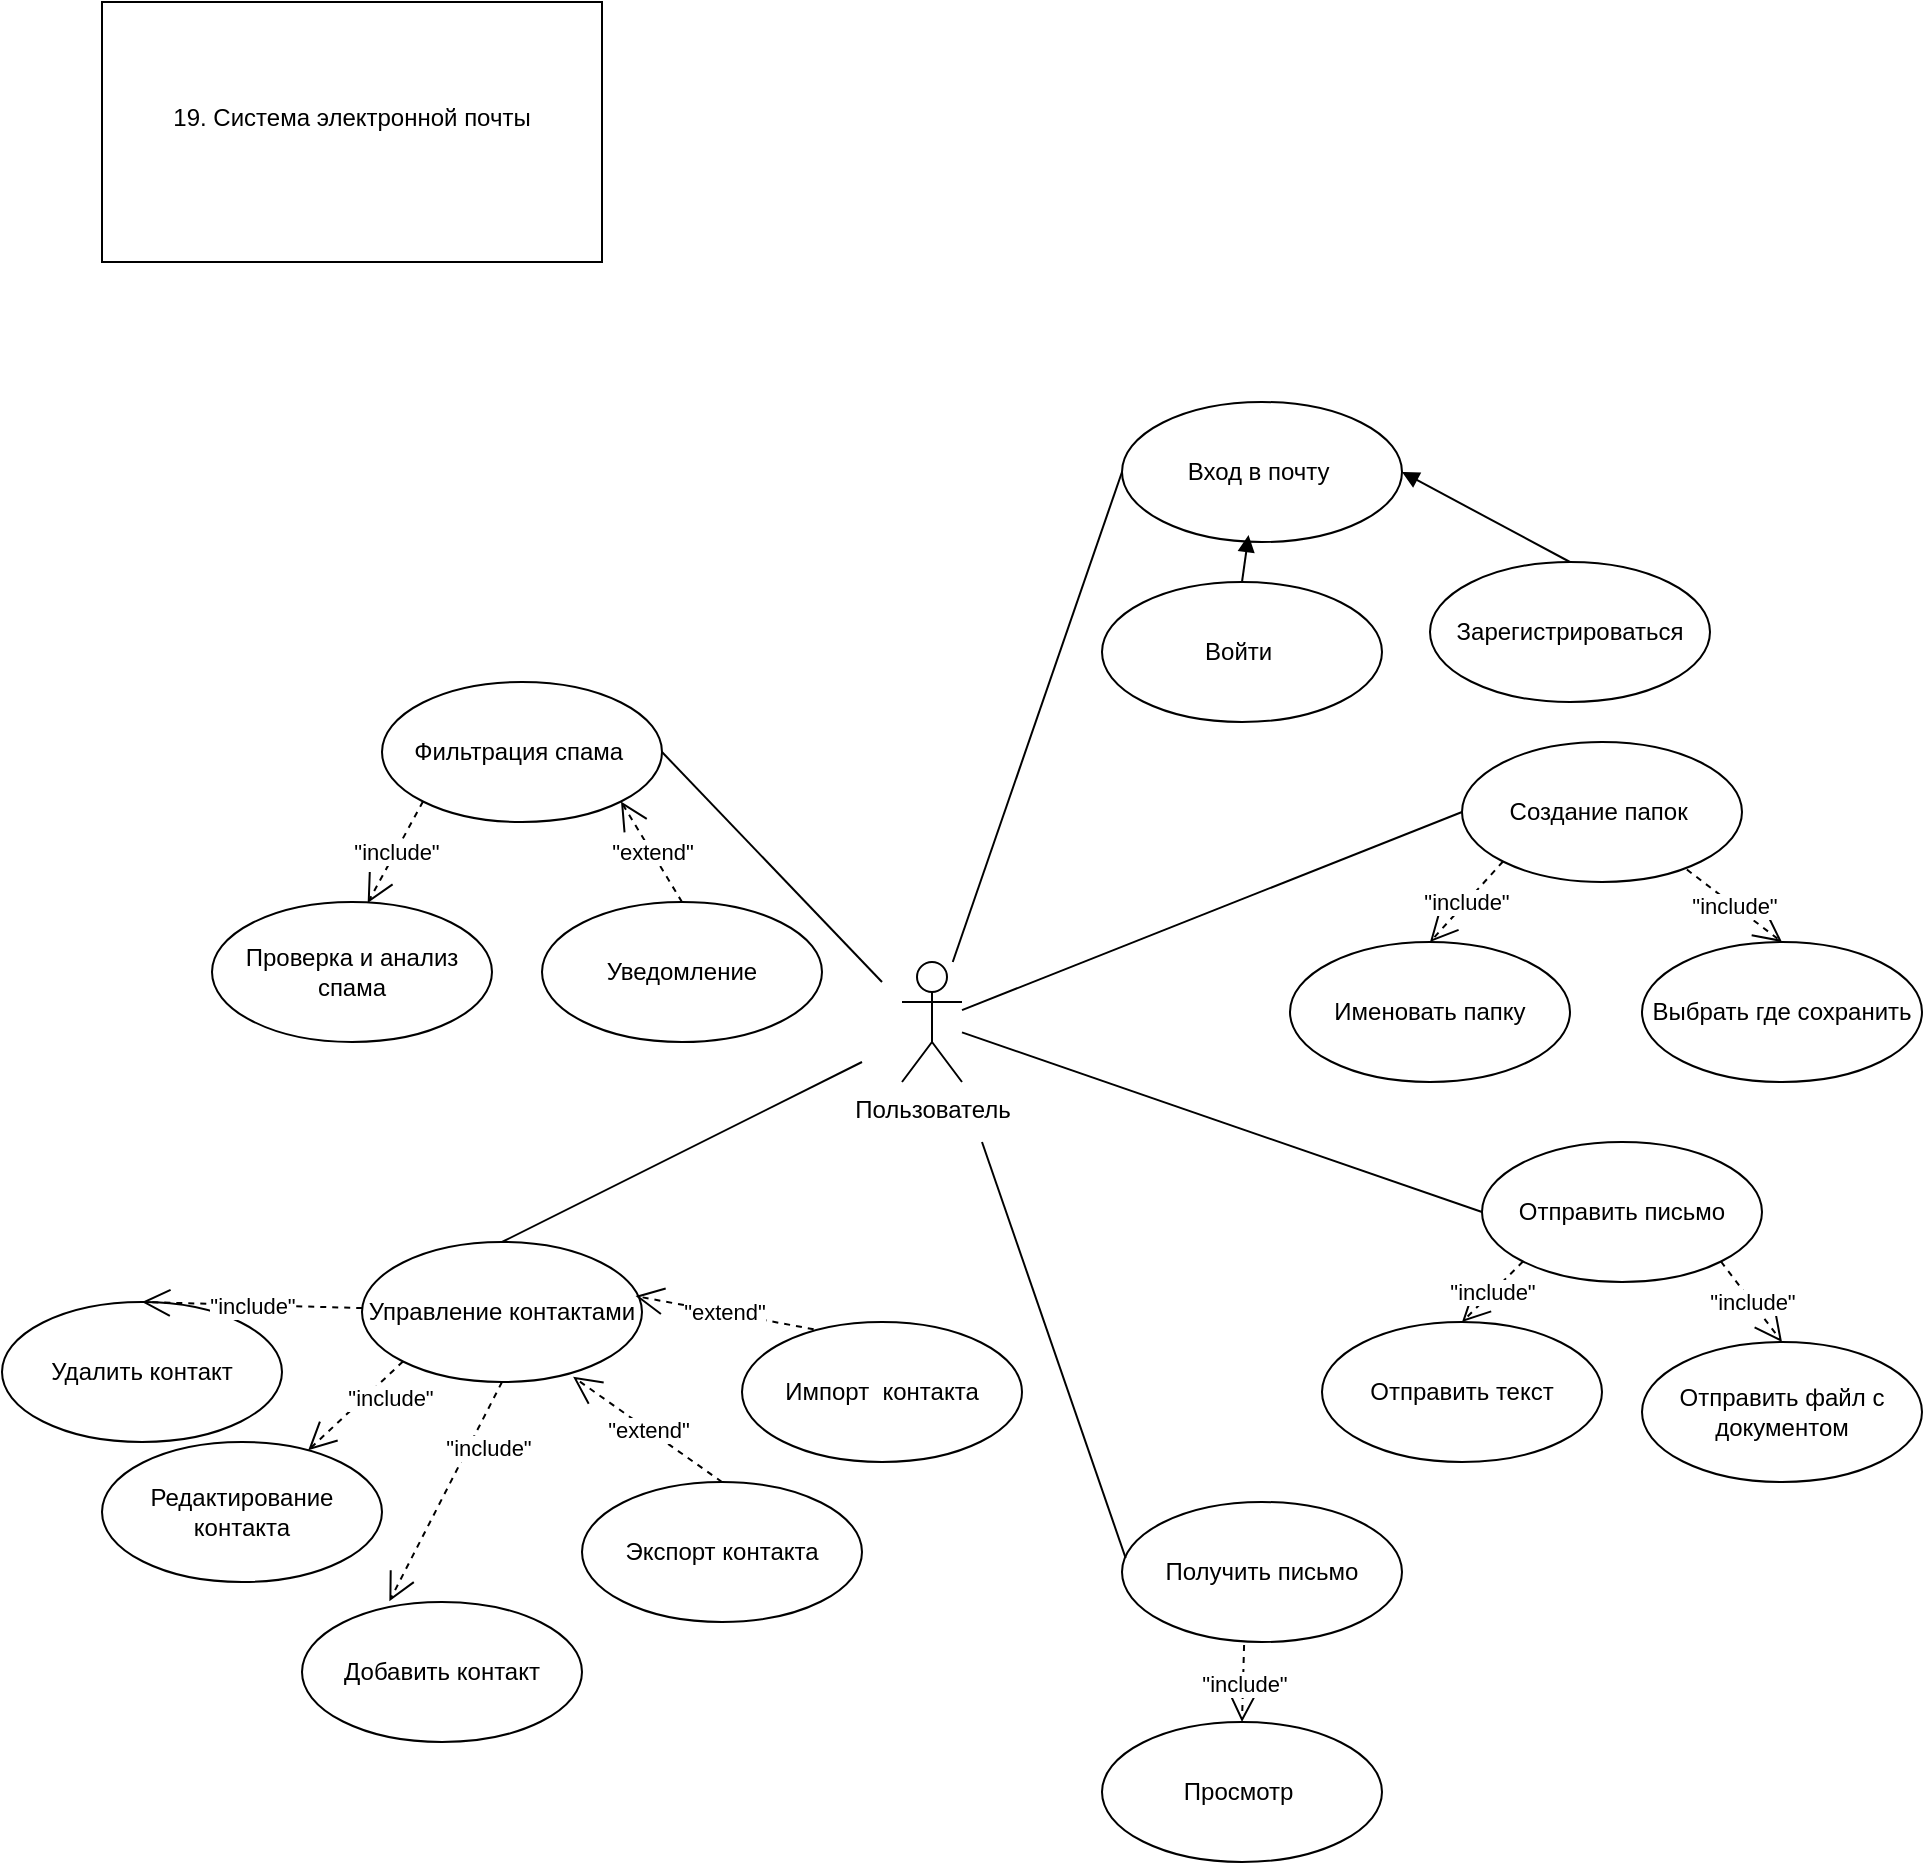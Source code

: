 <mxfile version="24.8.0">
  <diagram id="F1PXj9JLkyc28KyTnMmw" name="Страница — 1">
    <mxGraphModel dx="1877" dy="1726" grid="1" gridSize="10" guides="1" tooltips="1" connect="1" arrows="1" fold="1" page="1" pageScale="1" pageWidth="827" pageHeight="1169" math="0" shadow="0">
      <root>
        <mxCell id="0" />
        <mxCell id="1" parent="0" />
        <mxCell id="Gx8ov3ut-1WUGGUcvixL-1" value="Вход в почту&amp;nbsp;" style="ellipse;whiteSpace=wrap;html=1;" parent="1" vertex="1">
          <mxGeometry x="190" y="30" width="140" height="70" as="geometry" />
        </mxCell>
        <mxCell id="Gx8ov3ut-1WUGGUcvixL-2" value="Пользователь" style="shape=umlActor;verticalLabelPosition=bottom;verticalAlign=top;html=1;outlineConnect=0;" parent="1" vertex="1">
          <mxGeometry x="80" y="310" width="30" height="60" as="geometry" />
        </mxCell>
        <mxCell id="Gx8ov3ut-1WUGGUcvixL-5" value="" style="endArrow=none;html=1;rounded=0;exitX=0;exitY=0.5;exitDx=0;exitDy=0;" parent="1" source="Gx8ov3ut-1WUGGUcvixL-1" target="Gx8ov3ut-1WUGGUcvixL-2" edge="1">
          <mxGeometry width="50" height="50" relative="1" as="geometry">
            <mxPoint x="390" y="250" as="sourcePoint" />
            <mxPoint x="440" y="200" as="targetPoint" />
          </mxGeometry>
        </mxCell>
        <mxCell id="Gx8ov3ut-1WUGGUcvixL-6" value="" style="endArrow=none;html=1;rounded=0;entryX=0;entryY=0.5;entryDx=0;entryDy=0;" parent="1" source="Gx8ov3ut-1WUGGUcvixL-2" target="35qopiL8yK1qIyyW-kb4-4" edge="1">
          <mxGeometry width="50" height="50" relative="1" as="geometry">
            <mxPoint x="400" y="110" as="sourcePoint" />
            <mxPoint x="340" y="245" as="targetPoint" />
          </mxGeometry>
        </mxCell>
        <mxCell id="35qopiL8yK1qIyyW-kb4-3" value="Получить письмо" style="ellipse;whiteSpace=wrap;html=1;" parent="1" vertex="1">
          <mxGeometry x="190" y="580" width="140" height="70" as="geometry" />
        </mxCell>
        <mxCell id="35qopiL8yK1qIyyW-kb4-4" value="Отправить письмо" style="ellipse;whiteSpace=wrap;html=1;" parent="1" vertex="1">
          <mxGeometry x="370" y="400" width="140" height="70" as="geometry" />
        </mxCell>
        <mxCell id="35qopiL8yK1qIyyW-kb4-7" value="Фильтрация спама&amp;nbsp;" style="ellipse;whiteSpace=wrap;html=1;" parent="1" vertex="1">
          <mxGeometry x="-180" y="170" width="140" height="70" as="geometry" />
        </mxCell>
        <mxCell id="35qopiL8yK1qIyyW-kb4-8" value="Создание папок&amp;nbsp;" style="ellipse;whiteSpace=wrap;html=1;" parent="1" vertex="1">
          <mxGeometry x="360" y="200" width="140" height="70" as="geometry" />
        </mxCell>
        <mxCell id="35qopiL8yK1qIyyW-kb4-9" value="Управление контактами" style="ellipse;whiteSpace=wrap;html=1;" parent="1" vertex="1">
          <mxGeometry x="-190" y="450" width="140" height="70" as="geometry" />
        </mxCell>
        <mxCell id="35qopiL8yK1qIyyW-kb4-10" value="Зарегистрироваться" style="ellipse;whiteSpace=wrap;html=1;" parent="1" vertex="1">
          <mxGeometry x="344" y="110" width="140" height="70" as="geometry" />
        </mxCell>
        <mxCell id="35qopiL8yK1qIyyW-kb4-11" value="Войти&amp;nbsp;" style="ellipse;whiteSpace=wrap;html=1;" parent="1" vertex="1">
          <mxGeometry x="180" y="120" width="140" height="70" as="geometry" />
        </mxCell>
        <mxCell id="35qopiL8yK1qIyyW-kb4-13" value="" style="html=1;verticalAlign=bottom;endArrow=block;curved=0;rounded=0;exitX=0.5;exitY=0;exitDx=0;exitDy=0;entryX=0.452;entryY=0.95;entryDx=0;entryDy=0;entryPerimeter=0;" parent="1" source="35qopiL8yK1qIyyW-kb4-11" target="Gx8ov3ut-1WUGGUcvixL-1" edge="1">
          <mxGeometry x="1" y="-296" width="80" relative="1" as="geometry">
            <mxPoint x="380" y="240" as="sourcePoint" />
            <mxPoint x="400" y="120" as="targetPoint" />
            <mxPoint x="79" y="-209" as="offset" />
          </mxGeometry>
        </mxCell>
        <mxCell id="35qopiL8yK1qIyyW-kb4-19" value="" style="html=1;verticalAlign=bottom;endArrow=block;curved=0;rounded=0;entryX=1;entryY=0.5;entryDx=0;entryDy=0;exitX=0.5;exitY=0;exitDx=0;exitDy=0;" parent="1" source="35qopiL8yK1qIyyW-kb4-10" target="Gx8ov3ut-1WUGGUcvixL-1" edge="1">
          <mxGeometry width="80" relative="1" as="geometry">
            <mxPoint x="390" y="280" as="sourcePoint" />
            <mxPoint x="470" y="280" as="targetPoint" />
          </mxGeometry>
        </mxCell>
        <mxCell id="35qopiL8yK1qIyyW-kb4-21" value="" style="endArrow=none;html=1;rounded=0;entryX=0;entryY=0.5;entryDx=0;entryDy=0;" parent="1" source="Gx8ov3ut-1WUGGUcvixL-2" target="35qopiL8yK1qIyyW-kb4-8" edge="1">
          <mxGeometry width="50" height="50" relative="1" as="geometry">
            <mxPoint x="400" y="410" as="sourcePoint" />
            <mxPoint x="450" y="360" as="targetPoint" />
          </mxGeometry>
        </mxCell>
        <mxCell id="35qopiL8yK1qIyyW-kb4-27" value="Именовать папку" style="ellipse;whiteSpace=wrap;html=1;" parent="1" vertex="1">
          <mxGeometry x="274" y="300" width="140" height="70" as="geometry" />
        </mxCell>
        <mxCell id="35qopiL8yK1qIyyW-kb4-28" value="&quot;include&quot;" style="endArrow=open;endSize=12;dashed=1;html=1;rounded=0;exitX=0;exitY=1;exitDx=0;exitDy=0;entryX=0.5;entryY=0;entryDx=0;entryDy=0;" parent="1" source="35qopiL8yK1qIyyW-kb4-8" target="35qopiL8yK1qIyyW-kb4-27" edge="1">
          <mxGeometry width="160" relative="1" as="geometry">
            <mxPoint x="330" y="220" as="sourcePoint" />
            <mxPoint x="490" y="220" as="targetPoint" />
          </mxGeometry>
        </mxCell>
        <mxCell id="35qopiL8yK1qIyyW-kb4-29" value="Выбрать где сохранить" style="ellipse;whiteSpace=wrap;html=1;" parent="1" vertex="1">
          <mxGeometry x="450" y="300" width="140" height="70" as="geometry" />
        </mxCell>
        <mxCell id="35qopiL8yK1qIyyW-kb4-30" value="&quot;include&quot;" style="endArrow=open;endSize=12;dashed=1;html=1;rounded=0;exitX=0.803;exitY=0.911;exitDx=0;exitDy=0;entryX=0.5;entryY=0;entryDx=0;entryDy=0;exitPerimeter=0;" parent="1" source="35qopiL8yK1qIyyW-kb4-8" target="35qopiL8yK1qIyyW-kb4-29" edge="1">
          <mxGeometry width="160" relative="1" as="geometry">
            <mxPoint x="351" y="300" as="sourcePoint" />
            <mxPoint x="310" y="350" as="targetPoint" />
          </mxGeometry>
        </mxCell>
        <mxCell id="35qopiL8yK1qIyyW-kb4-31" value="&lt;div&gt;19. Система электронной почты&lt;/div&gt;&lt;div&gt;&lt;br&gt;&lt;/div&gt;" style="html=1;whiteSpace=wrap;" parent="1" vertex="1">
          <mxGeometry x="-320" y="-170" width="250" height="130" as="geometry" />
        </mxCell>
        <mxCell id="35qopiL8yK1qIyyW-kb4-32" value="&quot;include&quot;" style="endArrow=open;endSize=12;dashed=1;html=1;rounded=0;exitX=0;exitY=1;exitDx=0;exitDy=0;" parent="1" source="35qopiL8yK1qIyyW-kb4-33" edge="1">
          <mxGeometry width="160" relative="1" as="geometry">
            <mxPoint x="381" y="290" as="sourcePoint" />
            <mxPoint x="330" y="530" as="targetPoint" />
            <Array as="points" />
          </mxGeometry>
        </mxCell>
        <mxCell id="35qopiL8yK1qIyyW-kb4-33" value="Отправить текст" style="ellipse;whiteSpace=wrap;html=1;" parent="1" vertex="1">
          <mxGeometry x="290" y="490" width="140" height="70" as="geometry" />
        </mxCell>
        <mxCell id="35qopiL8yK1qIyyW-kb4-35" value="Отправить файл с документом" style="ellipse;whiteSpace=wrap;html=1;" parent="1" vertex="1">
          <mxGeometry x="450" y="500" width="140" height="70" as="geometry" />
        </mxCell>
        <mxCell id="35qopiL8yK1qIyyW-kb4-36" value="&quot;include&quot;" style="endArrow=open;endSize=12;dashed=1;html=1;rounded=0;exitX=0;exitY=1;exitDx=0;exitDy=0;entryX=0.5;entryY=0;entryDx=0;entryDy=0;" parent="1" source="35qopiL8yK1qIyyW-kb4-4" target="35qopiL8yK1qIyyW-kb4-33" edge="1">
          <mxGeometry width="160" relative="1" as="geometry">
            <mxPoint x="381" y="290" as="sourcePoint" />
            <mxPoint x="330" y="330" as="targetPoint" />
          </mxGeometry>
        </mxCell>
        <mxCell id="35qopiL8yK1qIyyW-kb4-37" value="&quot;include&quot;" style="endArrow=open;endSize=12;dashed=1;html=1;rounded=0;exitX=1;exitY=1;exitDx=0;exitDy=0;entryX=0.5;entryY=0;entryDx=0;entryDy=0;" parent="1" source="35qopiL8yK1qIyyW-kb4-4" target="35qopiL8yK1qIyyW-kb4-35" edge="1">
          <mxGeometry width="160" relative="1" as="geometry">
            <mxPoint x="375" y="490" as="sourcePoint" />
            <mxPoint x="340" y="530" as="targetPoint" />
          </mxGeometry>
        </mxCell>
        <mxCell id="35qopiL8yK1qIyyW-kb4-38" value="" style="endArrow=none;html=1;rounded=0;entryX=0.013;entryY=0.4;entryDx=0;entryDy=0;entryPerimeter=0;" parent="1" target="35qopiL8yK1qIyyW-kb4-3" edge="1">
          <mxGeometry width="50" height="50" relative="1" as="geometry">
            <mxPoint x="120" y="400" as="sourcePoint" />
            <mxPoint x="380" y="400" as="targetPoint" />
          </mxGeometry>
        </mxCell>
        <mxCell id="35qopiL8yK1qIyyW-kb4-39" value="&quot;include&quot;" style="endArrow=open;endSize=12;dashed=1;html=1;rounded=0;exitX=0.436;exitY=1.022;exitDx=0;exitDy=0;entryX=0.5;entryY=0;entryDx=0;entryDy=0;exitPerimeter=0;" parent="1" source="35qopiL8yK1qIyyW-kb4-3" target="35qopiL8yK1qIyyW-kb4-40" edge="1">
          <mxGeometry width="160" relative="1" as="geometry">
            <mxPoint x="401" y="470" as="sourcePoint" />
            <mxPoint x="138" y="701" as="targetPoint" />
          </mxGeometry>
        </mxCell>
        <mxCell id="35qopiL8yK1qIyyW-kb4-40" value="Просмотр&amp;nbsp;" style="ellipse;whiteSpace=wrap;html=1;" parent="1" vertex="1">
          <mxGeometry x="180" y="690" width="140" height="70" as="geometry" />
        </mxCell>
        <mxCell id="35qopiL8yK1qIyyW-kb4-42" value="" style="endArrow=none;html=1;rounded=0;entryX=1;entryY=0.5;entryDx=0;entryDy=0;" parent="1" target="35qopiL8yK1qIyyW-kb4-7" edge="1">
          <mxGeometry width="50" height="50" relative="1" as="geometry">
            <mxPoint x="70" y="320" as="sourcePoint" />
            <mxPoint x="320" y="410" as="targetPoint" />
          </mxGeometry>
        </mxCell>
        <mxCell id="35qopiL8yK1qIyyW-kb4-43" value="&quot;include&quot;" style="endArrow=open;endSize=12;dashed=1;html=1;rounded=0;exitX=0;exitY=1;exitDx=0;exitDy=0;entryX=0.556;entryY=0.007;entryDx=0;entryDy=0;entryPerimeter=0;" parent="1" source="35qopiL8yK1qIyyW-kb4-7" target="35qopiL8yK1qIyyW-kb4-44" edge="1">
          <mxGeometry width="160" relative="1" as="geometry">
            <mxPoint x="391" y="270" as="sourcePoint" />
            <mxPoint x="-190" y="330" as="targetPoint" />
          </mxGeometry>
        </mxCell>
        <mxCell id="35qopiL8yK1qIyyW-kb4-44" value="Проверка и анализ спама" style="ellipse;whiteSpace=wrap;html=1;" parent="1" vertex="1">
          <mxGeometry x="-265" y="280" width="140" height="70" as="geometry" />
        </mxCell>
        <mxCell id="35qopiL8yK1qIyyW-kb4-45" value="Уведомление" style="ellipse;whiteSpace=wrap;html=1;" parent="1" vertex="1">
          <mxGeometry x="-100" y="280" width="140" height="70" as="geometry" />
        </mxCell>
        <mxCell id="35qopiL8yK1qIyyW-kb4-46" value="&quot;extend&quot;" style="endArrow=open;endSize=12;dashed=1;html=1;rounded=0;exitX=0.5;exitY=0;exitDx=0;exitDy=0;entryX=1;entryY=1;entryDx=0;entryDy=0;" parent="1" source="35qopiL8yK1qIyyW-kb4-45" target="35qopiL8yK1qIyyW-kb4-7" edge="1">
          <mxGeometry width="160" relative="1" as="geometry">
            <mxPoint x="-139" y="290" as="sourcePoint" />
            <mxPoint x="-177" y="340" as="targetPoint" />
          </mxGeometry>
        </mxCell>
        <mxCell id="35qopiL8yK1qIyyW-kb4-47" value="" style="endArrow=none;html=1;rounded=0;exitX=0.5;exitY=0;exitDx=0;exitDy=0;" parent="1" source="35qopiL8yK1qIyyW-kb4-9" edge="1">
          <mxGeometry width="50" height="50" relative="1" as="geometry">
            <mxPoint x="270" y="460" as="sourcePoint" />
            <mxPoint x="60" y="360" as="targetPoint" />
          </mxGeometry>
        </mxCell>
        <mxCell id="35qopiL8yK1qIyyW-kb4-48" value="Удалить контакт" style="ellipse;whiteSpace=wrap;html=1;" parent="1" vertex="1">
          <mxGeometry x="-370" y="480" width="140" height="70" as="geometry" />
        </mxCell>
        <mxCell id="35qopiL8yK1qIyyW-kb4-50" value="&quot;include&quot;" style="endArrow=open;endSize=12;dashed=1;html=1;rounded=0;entryX=0.5;entryY=0;entryDx=0;entryDy=0;" parent="1" source="35qopiL8yK1qIyyW-kb4-9" target="35qopiL8yK1qIyyW-kb4-48" edge="1">
          <mxGeometry width="160" relative="1" as="geometry">
            <mxPoint x="-149" y="240" as="sourcePoint" />
            <mxPoint x="-177" y="290" as="targetPoint" />
          </mxGeometry>
        </mxCell>
        <mxCell id="35qopiL8yK1qIyyW-kb4-51" value="Редактирование контакта" style="ellipse;whiteSpace=wrap;html=1;" parent="1" vertex="1">
          <mxGeometry x="-320" y="550" width="140" height="70" as="geometry" />
        </mxCell>
        <mxCell id="35qopiL8yK1qIyyW-kb4-52" value="&quot;include&quot;" style="endArrow=open;endSize=12;dashed=1;html=1;rounded=0;exitX=0;exitY=1;exitDx=0;exitDy=0;" parent="1" source="35qopiL8yK1qIyyW-kb4-9" target="35qopiL8yK1qIyyW-kb4-51" edge="1">
          <mxGeometry x="-0.475" y="9" width="160" relative="1" as="geometry">
            <mxPoint x="-159" y="520" as="sourcePoint" />
            <mxPoint x="-260" y="560" as="targetPoint" />
            <mxPoint as="offset" />
          </mxGeometry>
        </mxCell>
        <mxCell id="35qopiL8yK1qIyyW-kb4-53" value="Добавить контакт" style="ellipse;whiteSpace=wrap;html=1;" parent="1" vertex="1">
          <mxGeometry x="-220" y="630" width="140" height="70" as="geometry" />
        </mxCell>
        <mxCell id="35qopiL8yK1qIyyW-kb4-54" value="&quot;include&quot;" style="endArrow=open;endSize=12;dashed=1;html=1;rounded=0;exitX=0.5;exitY=1;exitDx=0;exitDy=0;entryX=0.312;entryY=-0.005;entryDx=0;entryDy=0;entryPerimeter=0;" parent="1" source="35qopiL8yK1qIyyW-kb4-9" target="35qopiL8yK1qIyyW-kb4-53" edge="1">
          <mxGeometry x="-0.475" y="9" width="160" relative="1" as="geometry">
            <mxPoint x="-159" y="520" as="sourcePoint" />
            <mxPoint x="-192" y="581" as="targetPoint" />
            <mxPoint as="offset" />
          </mxGeometry>
        </mxCell>
        <mxCell id="35qopiL8yK1qIyyW-kb4-57" value="Экспорт контакта" style="ellipse;whiteSpace=wrap;html=1;" parent="1" vertex="1">
          <mxGeometry x="-80" y="570" width="140" height="70" as="geometry" />
        </mxCell>
        <mxCell id="35qopiL8yK1qIyyW-kb4-58" value="&quot;extend&quot;" style="endArrow=open;endSize=12;dashed=1;html=1;rounded=0;exitX=0.5;exitY=0;exitDx=0;exitDy=0;entryX=0.754;entryY=0.963;entryDx=0;entryDy=0;entryPerimeter=0;" parent="1" source="35qopiL8yK1qIyyW-kb4-57" target="35qopiL8yK1qIyyW-kb4-9" edge="1">
          <mxGeometry width="160" relative="1" as="geometry">
            <mxPoint x="-20" y="290" as="sourcePoint" />
            <mxPoint x="-51" y="240" as="targetPoint" />
          </mxGeometry>
        </mxCell>
        <mxCell id="35qopiL8yK1qIyyW-kb4-59" value="Импорт&amp;nbsp; контакта" style="ellipse;whiteSpace=wrap;html=1;" parent="1" vertex="1">
          <mxGeometry y="490" width="140" height="70" as="geometry" />
        </mxCell>
        <mxCell id="35qopiL8yK1qIyyW-kb4-60" value="&quot;extend&quot;" style="endArrow=open;endSize=12;dashed=1;html=1;rounded=0;entryX=0.977;entryY=0.386;entryDx=0;entryDy=0;entryPerimeter=0;exitX=0.256;exitY=0.052;exitDx=0;exitDy=0;exitPerimeter=0;" parent="1" source="35qopiL8yK1qIyyW-kb4-59" target="35qopiL8yK1qIyyW-kb4-9" edge="1">
          <mxGeometry width="160" relative="1" as="geometry">
            <mxPoint x="60" y="470" as="sourcePoint" />
            <mxPoint x="-74" y="527" as="targetPoint" />
          </mxGeometry>
        </mxCell>
      </root>
    </mxGraphModel>
  </diagram>
</mxfile>
